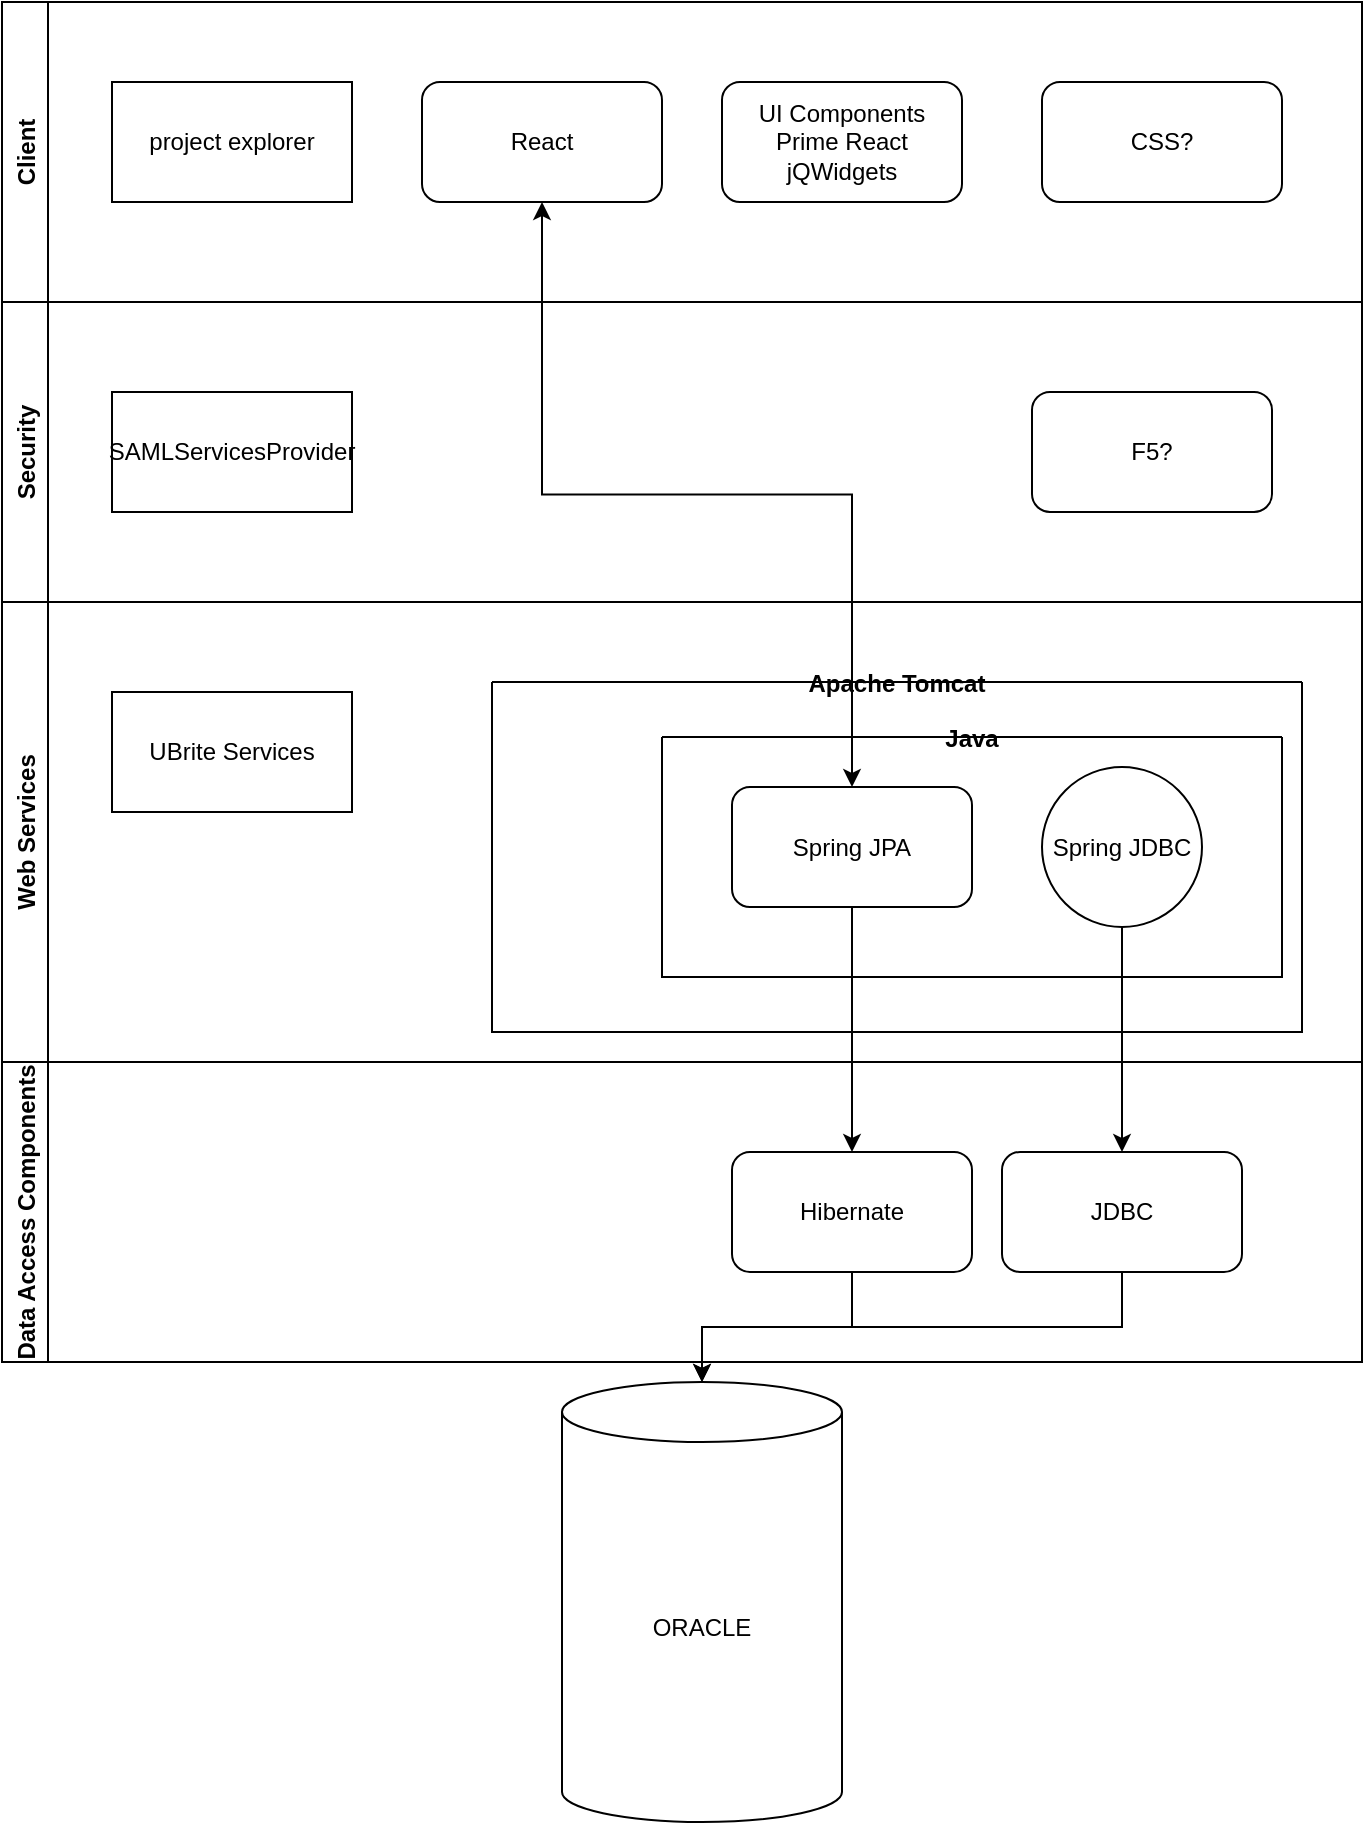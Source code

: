 <mxfile version="20.2.3" type="github" pages="4">
  <diagram name="Current" id="pdJNrXBMGkZWuMnVzqro">
    <mxGraphModel dx="1244" dy="983" grid="1" gridSize="10" guides="1" tooltips="1" connect="1" arrows="1" fold="1" page="1" pageScale="1" pageWidth="850" pageHeight="1100" math="0" shadow="0">
      <root>
        <mxCell id="Iw7Uu_bKMG3ZlJvDXWLR-0" />
        <mxCell id="Iw7Uu_bKMG3ZlJvDXWLR-1" parent="Iw7Uu_bKMG3ZlJvDXWLR-0" />
        <mxCell id="Iw7Uu_bKMG3ZlJvDXWLR-2" value="ORACLE" style="shape=cylinder3;whiteSpace=wrap;html=1;boundedLbl=1;backgroundOutline=1;size=15;" vertex="1" parent="Iw7Uu_bKMG3ZlJvDXWLR-1">
          <mxGeometry x="365" y="830" width="140" height="220" as="geometry" />
        </mxCell>
        <mxCell id="Iw7Uu_bKMG3ZlJvDXWLR-3" value="Data Access Components" style="swimlane;horizontal=0;" vertex="1" parent="Iw7Uu_bKMG3ZlJvDXWLR-1">
          <mxGeometry x="85" y="670" width="680" height="150" as="geometry" />
        </mxCell>
        <mxCell id="Iw7Uu_bKMG3ZlJvDXWLR-4" value="Hibernate" style="rounded=1;whiteSpace=wrap;html=1;" vertex="1" parent="Iw7Uu_bKMG3ZlJvDXWLR-3">
          <mxGeometry x="365" y="45" width="120" height="60" as="geometry" />
        </mxCell>
        <mxCell id="Iw7Uu_bKMG3ZlJvDXWLR-5" value="JDBC" style="rounded=1;whiteSpace=wrap;html=1;" vertex="1" parent="Iw7Uu_bKMG3ZlJvDXWLR-3">
          <mxGeometry x="500" y="45" width="120" height="60" as="geometry" />
        </mxCell>
        <mxCell id="Iw7Uu_bKMG3ZlJvDXWLR-8" value="Client" style="swimlane;horizontal=0;startSize=23;" vertex="1" parent="Iw7Uu_bKMG3ZlJvDXWLR-1">
          <mxGeometry x="85" y="140" width="680" height="150" as="geometry" />
        </mxCell>
        <mxCell id="Iw7Uu_bKMG3ZlJvDXWLR-9" value="React" style="rounded=1;whiteSpace=wrap;html=1;" vertex="1" parent="Iw7Uu_bKMG3ZlJvDXWLR-8">
          <mxGeometry x="210" y="40" width="120" height="60" as="geometry" />
        </mxCell>
        <mxCell id="Iw7Uu_bKMG3ZlJvDXWLR-10" value="CSS?" style="rounded=1;whiteSpace=wrap;html=1;" vertex="1" parent="Iw7Uu_bKMG3ZlJvDXWLR-8">
          <mxGeometry x="520" y="40" width="120" height="60" as="geometry" />
        </mxCell>
        <mxCell id="Iw7Uu_bKMG3ZlJvDXWLR-11" value="UI Components&lt;br&gt;Prime React&lt;br&gt;jQWidgets" style="rounded=1;whiteSpace=wrap;html=1;" vertex="1" parent="Iw7Uu_bKMG3ZlJvDXWLR-8">
          <mxGeometry x="360" y="40" width="120" height="60" as="geometry" />
        </mxCell>
        <mxCell id="Iw7Uu_bKMG3ZlJvDXWLR-12" value="project explorer" style="rounded=0;whiteSpace=wrap;html=1;" vertex="1" parent="Iw7Uu_bKMG3ZlJvDXWLR-8">
          <mxGeometry x="55" y="40" width="120" height="60" as="geometry" />
        </mxCell>
        <mxCell id="Iw7Uu_bKMG3ZlJvDXWLR-13" value="Security" style="swimlane;horizontal=0;" vertex="1" parent="Iw7Uu_bKMG3ZlJvDXWLR-1">
          <mxGeometry x="85" y="290" width="680" height="150" as="geometry" />
        </mxCell>
        <mxCell id="Iw7Uu_bKMG3ZlJvDXWLR-14" value="F5?" style="rounded=1;whiteSpace=wrap;html=1;" vertex="1" parent="Iw7Uu_bKMG3ZlJvDXWLR-13">
          <mxGeometry x="515" y="45" width="120" height="60" as="geometry" />
        </mxCell>
        <mxCell id="Iw7Uu_bKMG3ZlJvDXWLR-15" value="SAMLServicesProvider" style="rounded=0;whiteSpace=wrap;html=1;" vertex="1" parent="Iw7Uu_bKMG3ZlJvDXWLR-13">
          <mxGeometry x="55" y="45" width="120" height="60" as="geometry" />
        </mxCell>
        <mxCell id="Iw7Uu_bKMG3ZlJvDXWLR-16" value="Web Services" style="swimlane;horizontal=0;" vertex="1" parent="Iw7Uu_bKMG3ZlJvDXWLR-1">
          <mxGeometry x="85" y="440" width="680" height="230" as="geometry" />
        </mxCell>
        <mxCell id="Iw7Uu_bKMG3ZlJvDXWLR-17" value="UBrite Services" style="rounded=0;whiteSpace=wrap;html=1;" vertex="1" parent="Iw7Uu_bKMG3ZlJvDXWLR-16">
          <mxGeometry x="55" y="45" width="120" height="60" as="geometry" />
        </mxCell>
        <mxCell id="Iw7Uu_bKMG3ZlJvDXWLR-18" value="Apache Tomcat" style="swimlane;startSize=0;" vertex="1" parent="Iw7Uu_bKMG3ZlJvDXWLR-16">
          <mxGeometry x="245" y="40" width="405" height="175" as="geometry" />
        </mxCell>
        <mxCell id="Iw7Uu_bKMG3ZlJvDXWLR-19" value="Java" style="swimlane;startSize=0;" vertex="1" parent="Iw7Uu_bKMG3ZlJvDXWLR-18">
          <mxGeometry x="85" y="27.5" width="310" height="120" as="geometry" />
        </mxCell>
        <mxCell id="Iw7Uu_bKMG3ZlJvDXWLR-20" value="Spring JPA" style="rounded=1;whiteSpace=wrap;html=1;" vertex="1" parent="Iw7Uu_bKMG3ZlJvDXWLR-19">
          <mxGeometry x="35" y="25" width="120" height="60" as="geometry" />
        </mxCell>
        <mxCell id="Iw7Uu_bKMG3ZlJvDXWLR-21" value="Spring JDBC" style="ellipse;whiteSpace=wrap;html=1;aspect=fixed;" vertex="1" parent="Iw7Uu_bKMG3ZlJvDXWLR-19">
          <mxGeometry x="190" y="15" width="80" height="80" as="geometry" />
        </mxCell>
        <mxCell id="Iw7Uu_bKMG3ZlJvDXWLR-22" value="" style="edgeStyle=orthogonalEdgeStyle;rounded=0;orthogonalLoop=1;jettySize=auto;html=1;" edge="1" parent="Iw7Uu_bKMG3ZlJvDXWLR-1" source="Iw7Uu_bKMG3ZlJvDXWLR-20" target="Iw7Uu_bKMG3ZlJvDXWLR-4">
          <mxGeometry relative="1" as="geometry" />
        </mxCell>
        <mxCell id="Iw7Uu_bKMG3ZlJvDXWLR-23" value="" style="edgeStyle=orthogonalEdgeStyle;rounded=0;orthogonalLoop=1;jettySize=auto;html=1;" edge="1" parent="Iw7Uu_bKMG3ZlJvDXWLR-1" source="Iw7Uu_bKMG3ZlJvDXWLR-21" target="Iw7Uu_bKMG3ZlJvDXWLR-5">
          <mxGeometry relative="1" as="geometry" />
        </mxCell>
        <mxCell id="Iw7Uu_bKMG3ZlJvDXWLR-24" value="" style="edgeStyle=orthogonalEdgeStyle;rounded=0;orthogonalLoop=1;jettySize=auto;html=1;" edge="1" parent="Iw7Uu_bKMG3ZlJvDXWLR-1" source="Iw7Uu_bKMG3ZlJvDXWLR-4" target="Iw7Uu_bKMG3ZlJvDXWLR-2">
          <mxGeometry relative="1" as="geometry" />
        </mxCell>
        <mxCell id="Iw7Uu_bKMG3ZlJvDXWLR-25" style="edgeStyle=orthogonalEdgeStyle;rounded=0;orthogonalLoop=1;jettySize=auto;html=1;exitX=0.5;exitY=1;exitDx=0;exitDy=0;entryX=0.5;entryY=0;entryDx=0;entryDy=0;entryPerimeter=0;" edge="1" parent="Iw7Uu_bKMG3ZlJvDXWLR-1" source="Iw7Uu_bKMG3ZlJvDXWLR-5" target="Iw7Uu_bKMG3ZlJvDXWLR-2">
          <mxGeometry relative="1" as="geometry" />
        </mxCell>
        <mxCell id="gaXgEJaFB9PrnxIFopks-0" style="edgeStyle=orthogonalEdgeStyle;rounded=0;orthogonalLoop=1;jettySize=auto;html=1;exitX=0.5;exitY=1;exitDx=0;exitDy=0;entryX=0.5;entryY=0;entryDx=0;entryDy=0;startArrow=classic;startFill=1;" edge="1" parent="Iw7Uu_bKMG3ZlJvDXWLR-1" source="Iw7Uu_bKMG3ZlJvDXWLR-9" target="Iw7Uu_bKMG3ZlJvDXWLR-20">
          <mxGeometry relative="1" as="geometry" />
        </mxCell>
      </root>
    </mxGraphModel>
  </diagram>
  <diagram name="Options" id="3FGOXMlfZSnNxssVKY_8">
    <mxGraphModel dx="1244" dy="2083" grid="1" gridSize="10" guides="1" tooltips="1" connect="1" arrows="1" fold="1" page="1" pageScale="1" pageWidth="850" pageHeight="1100" math="0" shadow="0">
      <root>
        <mxCell id="NphpDY3BlggT3oKHyIvs-0" />
        <mxCell id="NphpDY3BlggT3oKHyIvs-1" parent="NphpDY3BlggT3oKHyIvs-0" />
        <mxCell id="NphpDY3BlggT3oKHyIvs-2" value="ORACLE" style="shape=cylinder3;whiteSpace=wrap;html=1;boundedLbl=1;backgroundOutline=1;size=15;" parent="NphpDY3BlggT3oKHyIvs-1" vertex="1">
          <mxGeometry x="360" y="680" width="140" height="220" as="geometry" />
        </mxCell>
        <mxCell id="NphpDY3BlggT3oKHyIvs-3" value="Data Access Components" style="swimlane;horizontal=0;" parent="NphpDY3BlggT3oKHyIvs-1" vertex="1">
          <mxGeometry x="80" y="520" width="680" height="150" as="geometry" />
        </mxCell>
        <mxCell id="9nLJBZ-JsYCgtjew4g83-0" value="Hibernate" style="rounded=1;whiteSpace=wrap;html=1;" vertex="1" parent="NphpDY3BlggT3oKHyIvs-3">
          <mxGeometry x="370" y="45" width="120" height="60" as="geometry" />
        </mxCell>
        <mxCell id="9nLJBZ-JsYCgtjew4g83-1" value="ORM" style="rounded=1;whiteSpace=wrap;html=1;" vertex="1" parent="NphpDY3BlggT3oKHyIvs-3">
          <mxGeometry x="220" y="45" width="120" height="60" as="geometry" />
        </mxCell>
        <mxCell id="9nLJBZ-JsYCgtjew4g83-2" value="DAO" style="rounded=1;whiteSpace=wrap;html=1;" vertex="1" parent="NphpDY3BlggT3oKHyIvs-3">
          <mxGeometry x="520" y="45" width="120" height="60" as="geometry" />
        </mxCell>
        <mxCell id="NphpDY3BlggT3oKHyIvs-5" value="Web Application" style="swimlane;horizontal=0;" parent="NphpDY3BlggT3oKHyIvs-1" vertex="1">
          <mxGeometry x="80" y="220" width="680" height="150" as="geometry" />
        </mxCell>
        <mxCell id="NphpDY3BlggT3oKHyIvs-6" value="Java" style="rounded=1;whiteSpace=wrap;html=1;" parent="NphpDY3BlggT3oKHyIvs-5" vertex="1">
          <mxGeometry x="380" y="45" width="120" height="60" as="geometry" />
        </mxCell>
        <mxCell id="kJiHEbfFUr-DDRCfM4Dw-2" value="Node.js" style="rounded=1;whiteSpace=wrap;html=1;" parent="NphpDY3BlggT3oKHyIvs-5" vertex="1">
          <mxGeometry x="60" y="45" width="120" height="60" as="geometry" />
        </mxCell>
        <mxCell id="h-s-AU68PEWCTkuk_iob-1" value="SailsJS" style="rounded=1;whiteSpace=wrap;html=1;" parent="NphpDY3BlggT3oKHyIvs-5" vertex="1">
          <mxGeometry x="225" y="45" width="120" height="60" as="geometry" />
        </mxCell>
        <mxCell id="NphpDY3BlggT3oKHyIvs-7" value="Client" style="swimlane;horizontal=0;startSize=23;" parent="NphpDY3BlggT3oKHyIvs-1" vertex="1">
          <mxGeometry x="80" y="-290" width="680" height="360" as="geometry" />
        </mxCell>
        <mxCell id="NphpDY3BlggT3oKHyIvs-8" value="React" style="rounded=1;whiteSpace=wrap;html=1;" parent="NphpDY3BlggT3oKHyIvs-7" vertex="1">
          <mxGeometry x="60" y="40" width="120" height="60" as="geometry" />
        </mxCell>
        <mxCell id="NphpDY3BlggT3oKHyIvs-9" value="Bootstrap" style="rounded=1;whiteSpace=wrap;html=1;" parent="NphpDY3BlggT3oKHyIvs-7" vertex="1">
          <mxGeometry x="480" y="40" width="120" height="60" as="geometry" />
        </mxCell>
        <mxCell id="NphpDY3BlggT3oKHyIvs-10" value="Prime React" style="rounded=1;whiteSpace=wrap;html=1;" parent="NphpDY3BlggT3oKHyIvs-7" vertex="1">
          <mxGeometry x="260" y="40" width="120" height="60" as="geometry" />
        </mxCell>
        <mxCell id="kJiHEbfFUr-DDRCfM4Dw-0" value="Angular" style="rounded=1;whiteSpace=wrap;html=1;" parent="NphpDY3BlggT3oKHyIvs-7" vertex="1">
          <mxGeometry x="60" y="120" width="120" height="60" as="geometry" />
        </mxCell>
        <mxCell id="kJiHEbfFUr-DDRCfM4Dw-1" value="Vue" style="rounded=1;whiteSpace=wrap;html=1;" parent="NphpDY3BlggT3oKHyIvs-7" vertex="1">
          <mxGeometry x="60" y="200" width="120" height="60" as="geometry" />
        </mxCell>
        <mxCell id="kJiHEbfFUr-DDRCfM4Dw-3" value="Semantic UI" style="rounded=1;whiteSpace=wrap;html=1;" parent="NphpDY3BlggT3oKHyIvs-7" vertex="1">
          <mxGeometry x="260" y="120" width="120" height="60" as="geometry" />
        </mxCell>
        <mxCell id="kJiHEbfFUr-DDRCfM4Dw-4" value="Foundation" style="rounded=1;whiteSpace=wrap;html=1;" parent="NphpDY3BlggT3oKHyIvs-7" vertex="1">
          <mxGeometry x="480" y="120" width="120" height="60" as="geometry" />
        </mxCell>
        <mxCell id="kJiHEbfFUr-DDRCfM4Dw-5" value="PureCSS" style="rounded=1;whiteSpace=wrap;html=1;" parent="NphpDY3BlggT3oKHyIvs-7" vertex="1">
          <mxGeometry x="480" y="200" width="120" height="60" as="geometry" />
        </mxCell>
        <mxCell id="kJiHEbfFUr-DDRCfM4Dw-6" value="Tailwind CSS" style="rounded=1;whiteSpace=wrap;html=1;" parent="NphpDY3BlggT3oKHyIvs-7" vertex="1">
          <mxGeometry x="480" y="280" width="120" height="60" as="geometry" />
        </mxCell>
        <mxCell id="NphpDY3BlggT3oKHyIvs-11" value="Security" style="swimlane;horizontal=0;" parent="NphpDY3BlggT3oKHyIvs-1" vertex="1">
          <mxGeometry x="80" y="70" width="680" height="150" as="geometry" />
        </mxCell>
        <mxCell id="NphpDY3BlggT3oKHyIvs-12" value="F5?" style="rounded=1;whiteSpace=wrap;html=1;" parent="NphpDY3BlggT3oKHyIvs-11" vertex="1">
          <mxGeometry x="145" y="45" width="120" height="60" as="geometry" />
        </mxCell>
        <mxCell id="NphpDY3BlggT3oKHyIvs-13" value="Session?" style="ellipse;whiteSpace=wrap;html=1;aspect=fixed;" parent="NphpDY3BlggT3oKHyIvs-11" vertex="1">
          <mxGeometry x="380" y="35" width="80" height="80" as="geometry" />
        </mxCell>
        <mxCell id="NphpDY3BlggT3oKHyIvs-14" value="Web Services" style="swimlane;horizontal=0;" parent="NphpDY3BlggT3oKHyIvs-1" vertex="1">
          <mxGeometry x="80" y="370" width="680" height="150" as="geometry" />
        </mxCell>
        <mxCell id="NphpDY3BlggT3oKHyIvs-15" value="Express" style="rounded=1;whiteSpace=wrap;html=1;" parent="NphpDY3BlggT3oKHyIvs-14" vertex="1">
          <mxGeometry x="220" y="45" width="120" height="60" as="geometry" />
        </mxCell>
        <mxCell id="NphpDY3BlggT3oKHyIvs-16" value="Spring JPA/JDBC" style="rounded=1;whiteSpace=wrap;html=1;" parent="NphpDY3BlggT3oKHyIvs-14" vertex="1">
          <mxGeometry x="370" y="45" width="120" height="60" as="geometry" />
        </mxCell>
        <mxCell id="h-s-AU68PEWCTkuk_iob-0" value="GraphQL" style="rounded=1;whiteSpace=wrap;html=1;" parent="NphpDY3BlggT3oKHyIvs-14" vertex="1">
          <mxGeometry x="520" y="45" width="120" height="60" as="geometry" />
        </mxCell>
        <mxCell id="h-s-AU68PEWCTkuk_iob-2" value="Loopback" style="rounded=1;whiteSpace=wrap;html=1;" parent="NphpDY3BlggT3oKHyIvs-14" vertex="1">
          <mxGeometry x="60" y="45" width="120" height="60" as="geometry" />
        </mxCell>
      </root>
    </mxGraphModel>
  </diagram>
  <diagram name="Proposed" id="KSsjYTbv50DEgnZIDuHq">
    <mxGraphModel dx="1244" dy="2083" grid="1" gridSize="10" guides="1" tooltips="1" connect="1" arrows="1" fold="1" page="1" pageScale="1" pageWidth="850" pageHeight="1100" math="0" shadow="0">
      <root>
        <mxCell id="T4Co_05UjGkt79If9eW6-0" />
        <mxCell id="T4Co_05UjGkt79If9eW6-1" parent="T4Co_05UjGkt79If9eW6-0" />
        <mxCell id="T4Co_05UjGkt79If9eW6-2" value="ORACLE" style="shape=cylinder3;whiteSpace=wrap;html=1;boundedLbl=1;backgroundOutline=1;size=15;" vertex="1" parent="T4Co_05UjGkt79If9eW6-1">
          <mxGeometry x="365" y="830" width="140" height="220" as="geometry" />
        </mxCell>
        <mxCell id="T4Co_05UjGkt79If9eW6-3" value="Data Access Components" style="swimlane;horizontal=0;" vertex="1" parent="T4Co_05UjGkt79If9eW6-1">
          <mxGeometry x="85" y="670" width="680" height="150" as="geometry" />
        </mxCell>
        <mxCell id="T4Co_05UjGkt79If9eW6-4" value="Hibernate" style="rounded=1;whiteSpace=wrap;html=1;" vertex="1" parent="T4Co_05UjGkt79If9eW6-3">
          <mxGeometry x="365" y="45" width="120" height="60" as="geometry" />
        </mxCell>
        <mxCell id="T4Co_05UjGkt79If9eW6-5" value="JDBC" style="rounded=1;whiteSpace=wrap;html=1;" vertex="1" parent="T4Co_05UjGkt79If9eW6-3">
          <mxGeometry x="500" y="45" width="120" height="60" as="geometry" />
        </mxCell>
        <mxCell id="T4Co_05UjGkt79If9eW6-6" value="Web Application" style="swimlane;horizontal=0;" vertex="1" parent="T4Co_05UjGkt79If9eW6-1">
          <mxGeometry x="85" y="290" width="680" height="150" as="geometry" />
        </mxCell>
        <mxCell id="T4Co_05UjGkt79If9eW6-15" value="Session&lt;br&gt;Manager" style="ellipse;whiteSpace=wrap;html=1;aspect=fixed;" vertex="1" parent="T4Co_05UjGkt79If9eW6-6">
          <mxGeometry x="230" y="30" width="80" height="80" as="geometry" />
        </mxCell>
        <mxCell id="T4Co_05UjGkt79If9eW6-8" value="Client" style="swimlane;horizontal=0;startSize=23;" vertex="1" parent="T4Co_05UjGkt79If9eW6-1">
          <mxGeometry x="85" y="-10" width="680" height="150" as="geometry" />
        </mxCell>
        <mxCell id="T4Co_05UjGkt79If9eW6-9" value="React" style="rounded=1;whiteSpace=wrap;html=1;" vertex="1" parent="T4Co_05UjGkt79If9eW6-8">
          <mxGeometry x="210" y="40" width="120" height="60" as="geometry" />
        </mxCell>
        <mxCell id="T4Co_05UjGkt79If9eW6-10" value="Bootstrap" style="rounded=1;whiteSpace=wrap;html=1;" vertex="1" parent="T4Co_05UjGkt79If9eW6-8">
          <mxGeometry x="520" y="40" width="120" height="60" as="geometry" />
        </mxCell>
        <mxCell id="T4Co_05UjGkt79If9eW6-11" value="UI Components&lt;br&gt;Prime React" style="rounded=1;whiteSpace=wrap;html=1;" vertex="1" parent="T4Co_05UjGkt79If9eW6-8">
          <mxGeometry x="360" y="40" width="120" height="60" as="geometry" />
        </mxCell>
        <mxCell id="T4Co_05UjGkt79If9eW6-12" value="project explorer" style="rounded=0;whiteSpace=wrap;html=1;" vertex="1" parent="T4Co_05UjGkt79If9eW6-8">
          <mxGeometry x="55" y="40" width="120" height="60" as="geometry" />
        </mxCell>
        <mxCell id="T4Co_05UjGkt79If9eW6-13" value="Security" style="swimlane;horizontal=0;" vertex="1" parent="T4Co_05UjGkt79If9eW6-1">
          <mxGeometry x="85" y="140" width="680" height="150" as="geometry" />
        </mxCell>
        <mxCell id="T4Co_05UjGkt79If9eW6-14" value="F5?" style="rounded=1;whiteSpace=wrap;html=1;" vertex="1" parent="T4Co_05UjGkt79If9eW6-13">
          <mxGeometry x="515" y="45" width="120" height="60" as="geometry" />
        </mxCell>
        <mxCell id="T4Co_05UjGkt79If9eW6-16" value="SAMLServicesProvider" style="rounded=0;whiteSpace=wrap;html=1;" vertex="1" parent="T4Co_05UjGkt79If9eW6-13">
          <mxGeometry x="55" y="45" width="120" height="60" as="geometry" />
        </mxCell>
        <mxCell id="T4Co_05UjGkt79If9eW6-17" value="Web Services" style="swimlane;horizontal=0;" vertex="1" parent="T4Co_05UjGkt79If9eW6-1">
          <mxGeometry x="85" y="440" width="680" height="230" as="geometry" />
        </mxCell>
        <mxCell id="T4Co_05UjGkt79If9eW6-20" value="UBrite Services" style="rounded=0;whiteSpace=wrap;html=1;" vertex="1" parent="T4Co_05UjGkt79If9eW6-17">
          <mxGeometry x="55" y="45" width="120" height="60" as="geometry" />
        </mxCell>
        <mxCell id="Xbk_8p7kKIpTdvhHBamV-1" value="Apache Tomcat" style="swimlane;startSize=0;" vertex="1" parent="T4Co_05UjGkt79If9eW6-17">
          <mxGeometry x="245" y="40" width="405" height="175" as="geometry">
            <mxRectangle x="245" y="40" width="130" height="30" as="alternateBounds" />
          </mxGeometry>
        </mxCell>
        <mxCell id="Lv7OXIibt23TnQT20HHq-0" value="Java" style="swimlane;startSize=0;" vertex="1" parent="Xbk_8p7kKIpTdvhHBamV-1">
          <mxGeometry x="85" y="27.5" width="310" height="120" as="geometry" />
        </mxCell>
        <mxCell id="T4Co_05UjGkt79If9eW6-19" value="Spring JPA" style="rounded=1;whiteSpace=wrap;html=1;" vertex="1" parent="Lv7OXIibt23TnQT20HHq-0">
          <mxGeometry x="35" y="25" width="120" height="60" as="geometry" />
        </mxCell>
        <mxCell id="T4Co_05UjGkt79If9eW6-21" value="Spring JDBC" style="ellipse;whiteSpace=wrap;html=1;aspect=fixed;" vertex="1" parent="Lv7OXIibt23TnQT20HHq-0">
          <mxGeometry x="190" y="15" width="80" height="80" as="geometry" />
        </mxCell>
        <mxCell id="T4Co_05UjGkt79If9eW6-22" value="" style="edgeStyle=orthogonalEdgeStyle;rounded=0;orthogonalLoop=1;jettySize=auto;html=1;" edge="1" parent="T4Co_05UjGkt79If9eW6-1" source="T4Co_05UjGkt79If9eW6-19" target="T4Co_05UjGkt79If9eW6-4">
          <mxGeometry relative="1" as="geometry" />
        </mxCell>
        <mxCell id="T4Co_05UjGkt79If9eW6-23" value="" style="edgeStyle=orthogonalEdgeStyle;rounded=0;orthogonalLoop=1;jettySize=auto;html=1;" edge="1" parent="T4Co_05UjGkt79If9eW6-1" source="T4Co_05UjGkt79If9eW6-21" target="T4Co_05UjGkt79If9eW6-5">
          <mxGeometry relative="1" as="geometry" />
        </mxCell>
        <mxCell id="T4Co_05UjGkt79If9eW6-24" value="" style="edgeStyle=orthogonalEdgeStyle;rounded=0;orthogonalLoop=1;jettySize=auto;html=1;" edge="1" parent="T4Co_05UjGkt79If9eW6-1" source="T4Co_05UjGkt79If9eW6-4" target="T4Co_05UjGkt79If9eW6-2">
          <mxGeometry relative="1" as="geometry" />
        </mxCell>
        <mxCell id="T4Co_05UjGkt79If9eW6-25" style="edgeStyle=orthogonalEdgeStyle;rounded=0;orthogonalLoop=1;jettySize=auto;html=1;exitX=0.5;exitY=1;exitDx=0;exitDy=0;entryX=0.5;entryY=0;entryDx=0;entryDy=0;entryPerimeter=0;" edge="1" parent="T4Co_05UjGkt79If9eW6-1" source="T4Co_05UjGkt79If9eW6-5" target="T4Co_05UjGkt79If9eW6-2">
          <mxGeometry relative="1" as="geometry" />
        </mxCell>
        <mxCell id="852uCBJAOcH_MulwojwJ-0" style="edgeStyle=orthogonalEdgeStyle;rounded=0;orthogonalLoop=1;jettySize=auto;html=1;exitX=0.5;exitY=1;exitDx=0;exitDy=0;entryX=0.5;entryY=0;entryDx=0;entryDy=0;startArrow=classic;startFill=1;" edge="1" parent="T4Co_05UjGkt79If9eW6-1" source="T4Co_05UjGkt79If9eW6-9" target="T4Co_05UjGkt79If9eW6-15">
          <mxGeometry relative="1" as="geometry" />
        </mxCell>
        <mxCell id="3OUO7SM7-Dvm_dm7sRB7-0" style="edgeStyle=orthogonalEdgeStyle;rounded=0;orthogonalLoop=1;jettySize=auto;html=1;exitX=0.75;exitY=1;exitDx=0;exitDy=0;entryX=0.5;entryY=0;entryDx=0;entryDy=0;startArrow=classic;startFill=1;" edge="1" parent="T4Co_05UjGkt79If9eW6-1" source="T4Co_05UjGkt79If9eW6-9" target="T4Co_05UjGkt79If9eW6-19">
          <mxGeometry relative="1" as="geometry" />
        </mxCell>
      </root>
    </mxGraphModel>
  </diagram>
  <diagram id="jfdiHvX0g28nQDg2KFg4" name="Industry Samples">
    <mxGraphModel dx="1244" dy="983" grid="1" gridSize="10" guides="1" tooltips="1" connect="1" arrows="1" fold="1" page="1" pageScale="1" pageWidth="850" pageHeight="1100" math="0" shadow="0">
      <root>
        <mxCell id="0" />
        <mxCell id="1" parent="0" />
        <mxCell id="uxQ34kbCT0QyTVE4A2ME-1" value="" style="shape=image;verticalLabelPosition=bottom;labelBackgroundColor=default;verticalAlign=top;aspect=fixed;imageAspect=0;image=https://s.yimg.com/ge/default/691231/Yahoo_Mail_Tech_Stack.png;" parent="1" vertex="1">
          <mxGeometry x="165" y="190" width="520" height="286" as="geometry" />
        </mxCell>
        <mxCell id="uxQ34kbCT0QyTVE4A2ME-2" value="" style="shape=image;verticalLabelPosition=bottom;labelBackgroundColor=default;verticalAlign=top;aspect=fixed;imageAspect=0;image=https://i.pinimg.com/originals/9d/ab/a3/9daba35979e22c26b5b40fb2e61b00cc.png;" parent="1" vertex="1">
          <mxGeometry x="160" y="520" width="520" height="352" as="geometry" />
        </mxCell>
        <mxCell id="uxQ34kbCT0QyTVE4A2ME-3" value="" style="shape=image;verticalLabelPosition=bottom;labelBackgroundColor=default;verticalAlign=top;aspect=fixed;imageAspect=0;image=https://www.researchgate.net/profile/Sherif-Abdelmohsen/publication/336641242/figure/fig1/AS:815536913002497@1571450560192/Technology-stack-diagram-of-the-proposed-S2S-school-management-system.png;" parent="1" vertex="1">
          <mxGeometry x="170" y="950" width="520" height="322" as="geometry" />
        </mxCell>
        <mxCell id="uxQ34kbCT0QyTVE4A2ME-4" value="" style="shape=image;verticalLabelPosition=bottom;labelBackgroundColor=default;verticalAlign=top;aspect=fixed;imageAspect=0;image=https://www.researchgate.net/profile/Molham-Aref/publication/262236548/figure/fig1/AS:296930971275270@1447805268714/Enterprise-software-components-and-technology-stack-example.png;" parent="1" vertex="1">
          <mxGeometry x="30" y="1410" width="272.84" height="190" as="geometry" />
        </mxCell>
        <mxCell id="uxQ34kbCT0QyTVE4A2ME-5" value="" style="shape=image;verticalLabelPosition=bottom;labelBackgroundColor=default;verticalAlign=top;aspect=fixed;imageAspect=0;image=https://images.clickittech.com/wp-content/uploads/2021/01/AWS-SAAS-Architecture-15-1024x984.jpg;" parent="1" vertex="1">
          <mxGeometry x="320" y="1360" width="520" height="500" as="geometry" />
        </mxCell>
        <mxCell id="uxQ34kbCT0QyTVE4A2ME-6" value="" style="shape=image;verticalLabelPosition=bottom;labelBackgroundColor=default;verticalAlign=top;aspect=fixed;imageAspect=0;image=http://admin.springsapps.com/uploads/da3f79af8edc429f98f9f072348b016d.png;" parent="1" vertex="1">
          <mxGeometry x="40" y="1860" width="520" height="226" as="geometry" />
        </mxCell>
        <mxCell id="uxQ34kbCT0QyTVE4A2ME-7" value="" style="shape=image;verticalLabelPosition=bottom;labelBackgroundColor=default;verticalAlign=top;aspect=fixed;imageAspect=0;image=https://images.clickittech.com/wp-content/uploads/2020/12/blog-imagenes-SaaS-12-1024x608.jpg;" parent="1" vertex="1">
          <mxGeometry x="320" y="2086" width="520" height="309" as="geometry" />
        </mxCell>
        <mxCell id="uxQ34kbCT0QyTVE4A2ME-8" value="" style="shape=image;verticalLabelPosition=bottom;labelBackgroundColor=default;verticalAlign=top;aspect=fixed;imageAspect=0;image=https://s3-us-west-2.amazonaws.com/myed-prod/books/1582/docbook/resources/images/DM%20technology%20stack.png;" parent="1" vertex="1">
          <mxGeometry x="165" y="2440" width="500" height="520" as="geometry" />
        </mxCell>
        <mxCell id="uxQ34kbCT0QyTVE4A2ME-9" value="" style="shape=image;verticalLabelPosition=bottom;labelBackgroundColor=default;verticalAlign=top;aspect=fixed;imageAspect=0;image=https://engineering.linkedin.com/content/dam/engineering/site-assets/images/blog/posts/2021/12/evolvingtechstack1.png;" parent="1" vertex="1">
          <mxGeometry x="155" y="3010" width="520" height="324" as="geometry" />
        </mxCell>
        <mxCell id="8r-DfPxuma1aYIlCWffL-1" value="" style="shape=image;verticalLabelPosition=bottom;labelBackgroundColor=default;verticalAlign=top;aspect=fixed;imageAspect=0;image=https://cdn-clekk.nitrocdn.com/tkvYXMZryjYrSVhxKeFTeXElceKUYHeV/assets/static/optimized/rev-5ea28ac/wp-content/uploads/2021/04/Web_Application_Architecture_Diagram__diagram_.png;" parent="1" vertex="1">
          <mxGeometry x="155" y="3370" width="520" height="289" as="geometry" />
        </mxCell>
      </root>
    </mxGraphModel>
  </diagram>
</mxfile>
